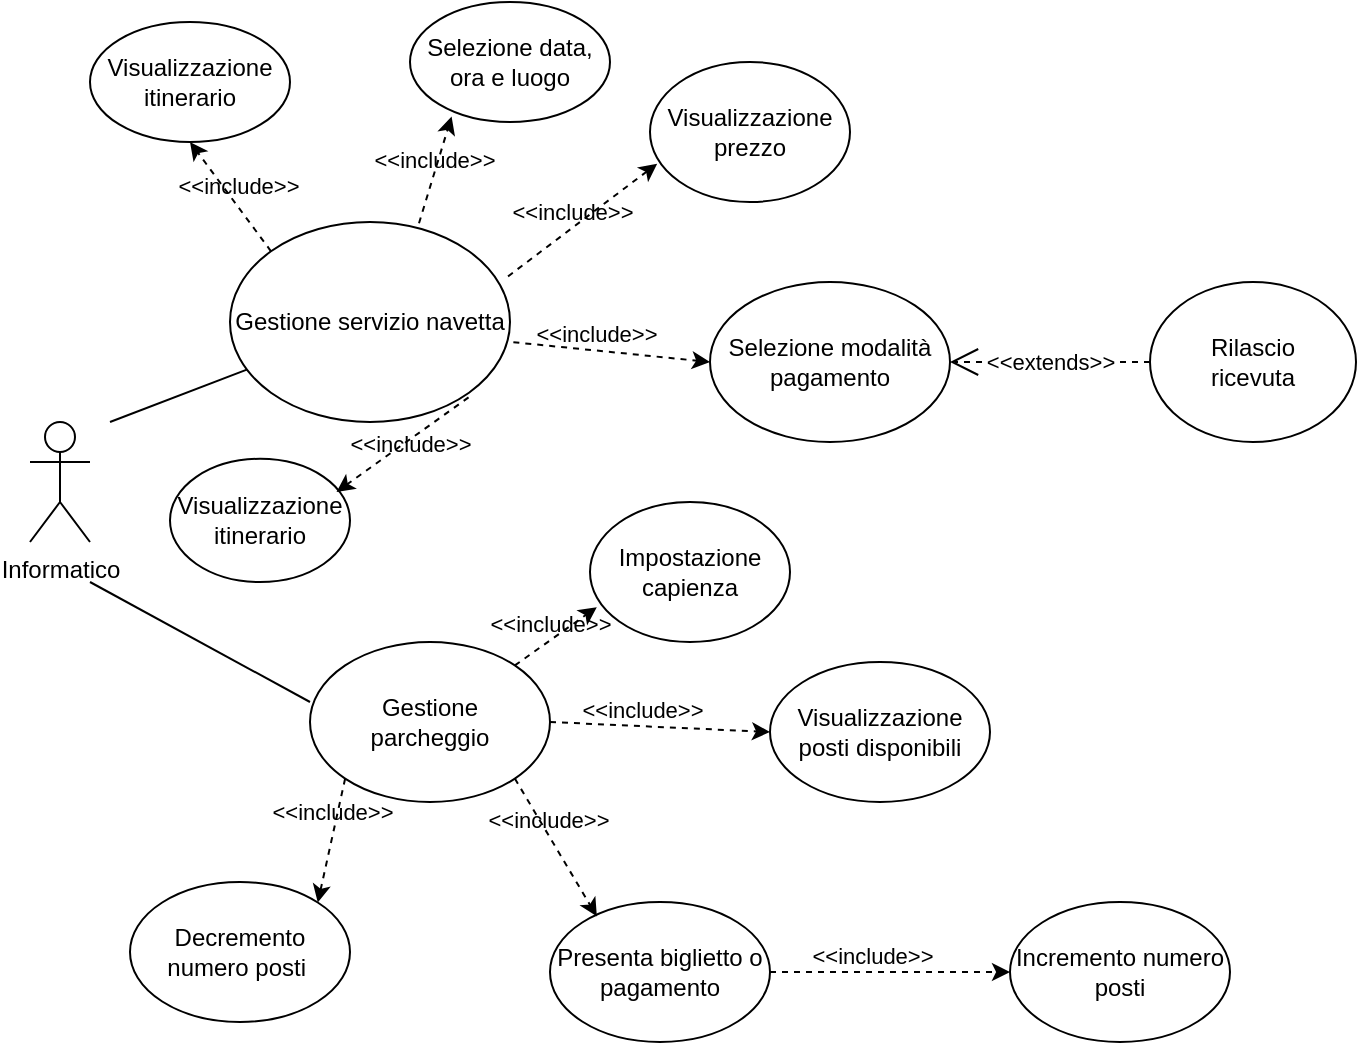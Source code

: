 <mxfile version="21.2.8" type="device">
  <diagram name="Pagina-1" id="ga9QgYktTGmfq-dHcZfw">
    <mxGraphModel dx="1382" dy="683" grid="1" gridSize="10" guides="1" tooltips="1" connect="1" arrows="1" fold="1" page="1" pageScale="1" pageWidth="827" pageHeight="1169" math="0" shadow="0">
      <root>
        <mxCell id="0" />
        <mxCell id="1" parent="0" />
        <mxCell id="8LJH2PGe8ZToltCgLD_9-1" value="Informatico" style="shape=umlActor;verticalLabelPosition=bottom;verticalAlign=top;html=1;outlineConnect=0;" parent="1" vertex="1">
          <mxGeometry x="40" y="250" width="30" height="60" as="geometry" />
        </mxCell>
        <mxCell id="8LJH2PGe8ZToltCgLD_9-2" value="Gestione servizio navetta" style="ellipse;whiteSpace=wrap;html=1;" parent="1" vertex="1">
          <mxGeometry x="140" y="150" width="140" height="100" as="geometry" />
        </mxCell>
        <mxCell id="8LJH2PGe8ZToltCgLD_9-3" value="Gestione &lt;br&gt;parcheggio" style="ellipse;whiteSpace=wrap;html=1;" parent="1" vertex="1">
          <mxGeometry x="180" y="360" width="120" height="80" as="geometry" />
        </mxCell>
        <mxCell id="8LJH2PGe8ZToltCgLD_9-4" value="Selezione data, &lt;br&gt;ora e luogo" style="ellipse;whiteSpace=wrap;html=1;" parent="1" vertex="1">
          <mxGeometry x="230" y="40" width="100" height="60" as="geometry" />
        </mxCell>
        <mxCell id="8LJH2PGe8ZToltCgLD_9-5" value="Visualizzazione itinerario" style="ellipse;whiteSpace=wrap;html=1;" parent="1" vertex="1">
          <mxGeometry x="70" y="50" width="100" height="60" as="geometry" />
        </mxCell>
        <mxCell id="8LJH2PGe8ZToltCgLD_9-6" value="Selezione modalità pagamento" style="ellipse;whiteSpace=wrap;html=1;" parent="1" vertex="1">
          <mxGeometry x="380" y="180" width="120" height="80" as="geometry" />
        </mxCell>
        <mxCell id="8LJH2PGe8ZToltCgLD_9-7" value="Visualizzazione&lt;br&gt;prezzo" style="ellipse;whiteSpace=wrap;html=1;" parent="1" vertex="1">
          <mxGeometry x="350" y="70" width="100" height="70" as="geometry" />
        </mxCell>
        <mxCell id="8LJH2PGe8ZToltCgLD_9-8" value="Rilascio &lt;br&gt;ricevuta" style="ellipse;whiteSpace=wrap;html=1;" parent="1" vertex="1">
          <mxGeometry x="600" y="180" width="103" height="80" as="geometry" />
        </mxCell>
        <mxCell id="8LJH2PGe8ZToltCgLD_9-13" value="&amp;lt;&amp;lt;extends&amp;gt;&amp;gt;" style="endArrow=open;endSize=12;dashed=1;html=1;rounded=0;entryX=1;entryY=0.5;entryDx=0;entryDy=0;exitX=0;exitY=0.5;exitDx=0;exitDy=0;exitPerimeter=0;" parent="1" source="8LJH2PGe8ZToltCgLD_9-8" target="8LJH2PGe8ZToltCgLD_9-6" edge="1">
          <mxGeometry width="160" relative="1" as="geometry">
            <mxPoint x="600" y="210" as="sourcePoint" />
            <mxPoint x="500" y="200" as="targetPoint" />
          </mxGeometry>
        </mxCell>
        <mxCell id="8LJH2PGe8ZToltCgLD_9-16" value="" style="endArrow=none;html=1;rounded=0;entryX=0.06;entryY=0.738;entryDx=0;entryDy=0;entryPerimeter=0;" parent="1" target="8LJH2PGe8ZToltCgLD_9-2" edge="1">
          <mxGeometry width="50" height="50" relative="1" as="geometry">
            <mxPoint x="80" y="250" as="sourcePoint" />
            <mxPoint x="150" y="220" as="targetPoint" />
          </mxGeometry>
        </mxCell>
        <mxCell id="8LJH2PGe8ZToltCgLD_9-17" value="" style="endArrow=none;html=1;rounded=0;entryX=0;entryY=0.375;entryDx=0;entryDy=0;entryPerimeter=0;" parent="1" target="8LJH2PGe8ZToltCgLD_9-3" edge="1">
          <mxGeometry width="50" height="50" relative="1" as="geometry">
            <mxPoint x="70" y="330" as="sourcePoint" />
            <mxPoint x="148" y="334" as="targetPoint" />
          </mxGeometry>
        </mxCell>
        <mxCell id="8LJH2PGe8ZToltCgLD_9-18" value="Impostazione capienza" style="ellipse;whiteSpace=wrap;html=1;" parent="1" vertex="1">
          <mxGeometry x="320" y="290" width="100" height="70" as="geometry" />
        </mxCell>
        <mxCell id="8LJH2PGe8ZToltCgLD_9-19" value="Visualizzazione posti disponibili" style="ellipse;whiteSpace=wrap;html=1;" parent="1" vertex="1">
          <mxGeometry x="410" y="370" width="110" height="70" as="geometry" />
        </mxCell>
        <mxCell id="8LJH2PGe8ZToltCgLD_9-21" value="Decremento&lt;br&gt;numero posti&amp;nbsp;" style="ellipse;whiteSpace=wrap;html=1;" parent="1" vertex="1">
          <mxGeometry x="90" y="480" width="110" height="70" as="geometry" />
        </mxCell>
        <mxCell id="8LJH2PGe8ZToltCgLD_9-22" value="Presenta biglietto o pagamento" style="ellipse;whiteSpace=wrap;html=1;" parent="1" vertex="1">
          <mxGeometry x="300" y="490" width="110" height="70" as="geometry" />
        </mxCell>
        <mxCell id="8LJH2PGe8ZToltCgLD_9-23" value="Incremento numero posti" style="ellipse;whiteSpace=wrap;html=1;" parent="1" vertex="1">
          <mxGeometry x="530" y="490" width="110" height="70" as="geometry" />
        </mxCell>
        <mxCell id="XPaoQa5ctngtFM5krU71-1" value="&amp;lt;&amp;lt;include&amp;gt;&amp;gt;" style="html=1;verticalAlign=bottom;labelBackgroundColor=none;endArrow=classic;endFill=1;dashed=1;rounded=0;exitX=1;exitY=0;exitDx=0;exitDy=0;entryX=0.034;entryY=0.751;entryDx=0;entryDy=0;entryPerimeter=0;" parent="1" source="8LJH2PGe8ZToltCgLD_9-3" target="8LJH2PGe8ZToltCgLD_9-18" edge="1">
          <mxGeometry x="-0.16" y="-1" width="160" relative="1" as="geometry">
            <mxPoint x="292" y="318" as="sourcePoint" />
            <mxPoint x="348" y="372" as="targetPoint" />
            <Array as="points" />
            <mxPoint as="offset" />
          </mxGeometry>
        </mxCell>
        <mxCell id="XPaoQa5ctngtFM5krU71-2" value="&amp;lt;&amp;lt;include&amp;gt;&amp;gt;" style="html=1;verticalAlign=bottom;labelBackgroundColor=none;endArrow=classic;endFill=1;dashed=1;rounded=0;exitX=0;exitY=0;exitDx=0;exitDy=0;entryX=0.5;entryY=1;entryDx=0;entryDy=0;" parent="1" source="8LJH2PGe8ZToltCgLD_9-2" target="8LJH2PGe8ZToltCgLD_9-5" edge="1">
          <mxGeometry x="-0.16" y="-1" width="160" relative="1" as="geometry">
            <mxPoint x="292" y="382" as="sourcePoint" />
            <mxPoint x="333" y="353" as="targetPoint" />
            <Array as="points" />
            <mxPoint as="offset" />
          </mxGeometry>
        </mxCell>
        <mxCell id="XPaoQa5ctngtFM5krU71-3" value="&amp;lt;&amp;lt;include&amp;gt;&amp;gt;" style="html=1;verticalAlign=bottom;labelBackgroundColor=none;endArrow=classic;endFill=1;dashed=1;rounded=0;exitX=0.675;exitY=0.006;exitDx=0;exitDy=0;entryX=0.208;entryY=0.954;entryDx=0;entryDy=0;entryPerimeter=0;exitPerimeter=0;" parent="1" source="8LJH2PGe8ZToltCgLD_9-2" target="8LJH2PGe8ZToltCgLD_9-4" edge="1">
          <mxGeometry x="-0.16" y="-1" width="160" relative="1" as="geometry">
            <mxPoint x="171" y="175" as="sourcePoint" />
            <mxPoint x="140" y="120" as="targetPoint" />
            <Array as="points" />
            <mxPoint as="offset" />
          </mxGeometry>
        </mxCell>
        <mxCell id="XPaoQa5ctngtFM5krU71-4" value="&amp;lt;&amp;lt;include&amp;gt;&amp;gt;" style="html=1;verticalAlign=bottom;labelBackgroundColor=none;endArrow=classic;endFill=1;dashed=1;rounded=0;exitX=0.993;exitY=0.272;exitDx=0;exitDy=0;entryX=0.036;entryY=0.726;entryDx=0;entryDy=0;entryPerimeter=0;exitPerimeter=0;" parent="1" source="8LJH2PGe8ZToltCgLD_9-2" target="8LJH2PGe8ZToltCgLD_9-7" edge="1">
          <mxGeometry x="-0.16" y="-1" width="160" relative="1" as="geometry">
            <mxPoint x="181" y="185" as="sourcePoint" />
            <mxPoint x="150" y="130" as="targetPoint" />
            <Array as="points" />
            <mxPoint as="offset" />
          </mxGeometry>
        </mxCell>
        <mxCell id="XPaoQa5ctngtFM5krU71-5" value="&amp;lt;&amp;lt;include&amp;gt;&amp;gt;" style="html=1;verticalAlign=bottom;labelBackgroundColor=none;endArrow=classic;endFill=1;dashed=1;rounded=0;exitX=1.012;exitY=0.601;exitDx=0;exitDy=0;entryX=0;entryY=0.5;entryDx=0;entryDy=0;exitPerimeter=0;" parent="1" source="8LJH2PGe8ZToltCgLD_9-2" target="8LJH2PGe8ZToltCgLD_9-6" edge="1">
          <mxGeometry x="-0.16" y="-1" width="160" relative="1" as="geometry">
            <mxPoint x="191" y="195" as="sourcePoint" />
            <mxPoint x="160" y="140" as="targetPoint" />
            <Array as="points" />
            <mxPoint as="offset" />
          </mxGeometry>
        </mxCell>
        <mxCell id="XPaoQa5ctngtFM5krU71-6" value="&amp;lt;&amp;lt;include&amp;gt;&amp;gt;" style="html=1;verticalAlign=bottom;labelBackgroundColor=none;endArrow=classic;endFill=1;dashed=1;rounded=0;exitX=1;exitY=0.5;exitDx=0;exitDy=0;entryX=0;entryY=0.5;entryDx=0;entryDy=0;" parent="1" source="8LJH2PGe8ZToltCgLD_9-3" target="8LJH2PGe8ZToltCgLD_9-19" edge="1">
          <mxGeometry x="-0.16" y="-1" width="160" relative="1" as="geometry">
            <mxPoint x="201" y="205" as="sourcePoint" />
            <mxPoint x="170" y="150" as="targetPoint" />
            <Array as="points" />
            <mxPoint as="offset" />
          </mxGeometry>
        </mxCell>
        <mxCell id="XPaoQa5ctngtFM5krU71-7" value="&amp;lt;&amp;lt;include&amp;gt;&amp;gt;" style="html=1;verticalAlign=bottom;labelBackgroundColor=none;endArrow=classic;endFill=1;dashed=1;rounded=0;exitX=1;exitY=1;exitDx=0;exitDy=0;entryX=0.213;entryY=0.103;entryDx=0;entryDy=0;entryPerimeter=0;" parent="1" source="8LJH2PGe8ZToltCgLD_9-3" target="8LJH2PGe8ZToltCgLD_9-22" edge="1">
          <mxGeometry x="-0.16" y="-1" width="160" relative="1" as="geometry">
            <mxPoint x="310" y="410" as="sourcePoint" />
            <mxPoint x="420" y="415" as="targetPoint" />
            <Array as="points" />
            <mxPoint as="offset" />
          </mxGeometry>
        </mxCell>
        <mxCell id="XPaoQa5ctngtFM5krU71-8" value="&amp;lt;&amp;lt;include&amp;gt;&amp;gt;" style="html=1;verticalAlign=bottom;labelBackgroundColor=none;endArrow=classic;endFill=1;dashed=1;rounded=0;exitX=0;exitY=1;exitDx=0;exitDy=0;entryX=1;entryY=0;entryDx=0;entryDy=0;" parent="1" source="8LJH2PGe8ZToltCgLD_9-3" target="8LJH2PGe8ZToltCgLD_9-21" edge="1">
          <mxGeometry x="-0.16" y="-1" width="160" relative="1" as="geometry">
            <mxPoint x="292" y="438" as="sourcePoint" />
            <mxPoint x="333" y="507" as="targetPoint" />
            <Array as="points" />
            <mxPoint as="offset" />
          </mxGeometry>
        </mxCell>
        <mxCell id="XPaoQa5ctngtFM5krU71-9" value="&amp;lt;&amp;lt;include&amp;gt;&amp;gt;" style="html=1;verticalAlign=bottom;labelBackgroundColor=none;endArrow=classic;endFill=1;dashed=1;rounded=0;exitX=1;exitY=0.5;exitDx=0;exitDy=0;entryX=0;entryY=0.5;entryDx=0;entryDy=0;" parent="1" source="8LJH2PGe8ZToltCgLD_9-22" target="8LJH2PGe8ZToltCgLD_9-23" edge="1">
          <mxGeometry x="-0.16" y="-1" width="160" relative="1" as="geometry">
            <mxPoint x="302" y="448" as="sourcePoint" />
            <mxPoint x="343" y="517" as="targetPoint" />
            <Array as="points" />
            <mxPoint as="offset" />
          </mxGeometry>
        </mxCell>
        <mxCell id="EScUpYRFmN58PE3HoKtk-1" value="Visualizzazione itinerario" style="ellipse;whiteSpace=wrap;html=1;" vertex="1" parent="1">
          <mxGeometry x="110" y="268.38" width="90" height="61.62" as="geometry" />
        </mxCell>
        <mxCell id="EScUpYRFmN58PE3HoKtk-2" value="&amp;lt;&amp;lt;include&amp;gt;&amp;gt;" style="html=1;verticalAlign=bottom;labelBackgroundColor=none;endArrow=classic;endFill=1;dashed=1;rounded=0;entryX=0.925;entryY=0.269;entryDx=0;entryDy=0;entryPerimeter=0;exitX=0.852;exitY=0.877;exitDx=0;exitDy=0;exitPerimeter=0;" edge="1" parent="1" target="EScUpYRFmN58PE3HoKtk-1" source="8LJH2PGe8ZToltCgLD_9-2">
          <mxGeometry x="0.05" y="9" width="160" relative="1" as="geometry">
            <mxPoint x="213.058" y="260.002" as="sourcePoint" />
            <mxPoint x="373" y="591.38" as="targetPoint" />
            <Array as="points" />
            <mxPoint as="offset" />
          </mxGeometry>
        </mxCell>
      </root>
    </mxGraphModel>
  </diagram>
</mxfile>
